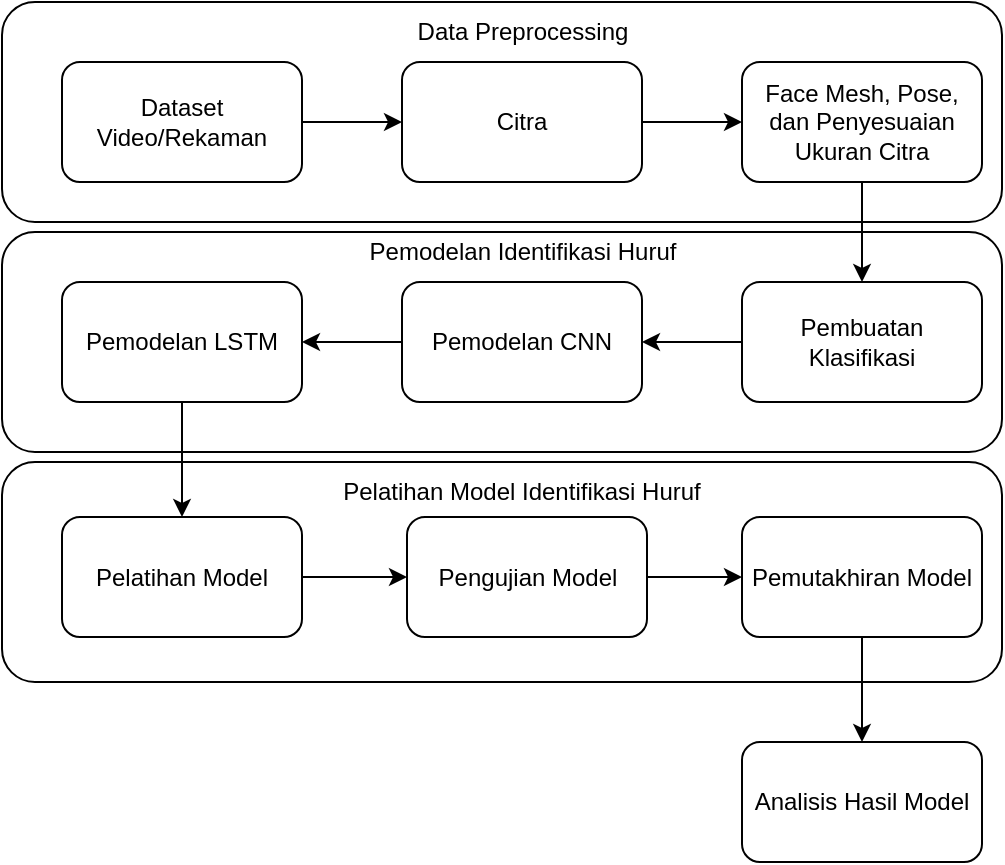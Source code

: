 <mxfile version="20.6.0" type="github" pages="2">
  <diagram id="krtiONgvCwZE9kZQAfwz" name="metodologi-a">
    <mxGraphModel dx="1038" dy="489" grid="1" gridSize="10" guides="1" tooltips="1" connect="1" arrows="1" fold="1" page="1" pageScale="1" pageWidth="827" pageHeight="1169" math="0" shadow="0">
      <root>
        <mxCell id="0" />
        <mxCell id="1" parent="0" />
        <mxCell id="3Ln-GhuqyoS-aDaGr7-3-17" value="" style="rounded=1;whiteSpace=wrap;html=1;" parent="1" vertex="1">
          <mxGeometry x="140" y="390" width="500" height="110" as="geometry" />
        </mxCell>
        <mxCell id="3Ln-GhuqyoS-aDaGr7-3-14" value="" style="rounded=1;whiteSpace=wrap;html=1;" parent="1" vertex="1">
          <mxGeometry x="140" y="275" width="500" height="110" as="geometry" />
        </mxCell>
        <mxCell id="3Ln-GhuqyoS-aDaGr7-3-12" value="" style="rounded=1;whiteSpace=wrap;html=1;" parent="1" vertex="1">
          <mxGeometry x="140" y="160" width="500" height="110" as="geometry" />
        </mxCell>
        <mxCell id="3Ln-GhuqyoS-aDaGr7-3-3" value="" style="edgeStyle=orthogonalEdgeStyle;rounded=0;orthogonalLoop=1;jettySize=auto;html=1;" parent="1" source="3Ln-GhuqyoS-aDaGr7-3-1" target="3Ln-GhuqyoS-aDaGr7-3-2" edge="1">
          <mxGeometry relative="1" as="geometry" />
        </mxCell>
        <mxCell id="3Ln-GhuqyoS-aDaGr7-3-1" value="Dataset Video/Rekaman" style="rounded=1;whiteSpace=wrap;html=1;" parent="1" vertex="1">
          <mxGeometry x="170" y="190" width="120" height="60" as="geometry" />
        </mxCell>
        <mxCell id="3Ln-GhuqyoS-aDaGr7-3-5" value="" style="edgeStyle=orthogonalEdgeStyle;rounded=0;orthogonalLoop=1;jettySize=auto;html=1;" parent="1" source="3Ln-GhuqyoS-aDaGr7-3-2" target="3Ln-GhuqyoS-aDaGr7-3-4" edge="1">
          <mxGeometry relative="1" as="geometry" />
        </mxCell>
        <mxCell id="3Ln-GhuqyoS-aDaGr7-3-2" value="Citra" style="rounded=1;whiteSpace=wrap;html=1;" parent="1" vertex="1">
          <mxGeometry x="340" y="190" width="120" height="60" as="geometry" />
        </mxCell>
        <mxCell id="3Ln-GhuqyoS-aDaGr7-3-7" value="" style="edgeStyle=orthogonalEdgeStyle;rounded=0;orthogonalLoop=1;jettySize=auto;html=1;" parent="1" source="3Ln-GhuqyoS-aDaGr7-3-4" target="3Ln-GhuqyoS-aDaGr7-3-6" edge="1">
          <mxGeometry relative="1" as="geometry" />
        </mxCell>
        <mxCell id="3Ln-GhuqyoS-aDaGr7-3-4" value="Face Mesh, Pose, dan Penyesuaian Ukuran Citra" style="rounded=1;whiteSpace=wrap;html=1;" parent="1" vertex="1">
          <mxGeometry x="510" y="190" width="120" height="60" as="geometry" />
        </mxCell>
        <mxCell id="3Ln-GhuqyoS-aDaGr7-3-9" value="" style="edgeStyle=orthogonalEdgeStyle;rounded=0;orthogonalLoop=1;jettySize=auto;html=1;" parent="1" source="3Ln-GhuqyoS-aDaGr7-3-6" target="3Ln-GhuqyoS-aDaGr7-3-8" edge="1">
          <mxGeometry relative="1" as="geometry" />
        </mxCell>
        <mxCell id="3Ln-GhuqyoS-aDaGr7-3-6" value="Pembuatan Klasifikasi" style="rounded=1;whiteSpace=wrap;html=1;" parent="1" vertex="1">
          <mxGeometry x="510" y="300" width="120" height="60" as="geometry" />
        </mxCell>
        <mxCell id="3Ln-GhuqyoS-aDaGr7-3-11" value="" style="edgeStyle=orthogonalEdgeStyle;rounded=0;orthogonalLoop=1;jettySize=auto;html=1;" parent="1" source="3Ln-GhuqyoS-aDaGr7-3-8" target="3Ln-GhuqyoS-aDaGr7-3-10" edge="1">
          <mxGeometry relative="1" as="geometry" />
        </mxCell>
        <mxCell id="3Ln-GhuqyoS-aDaGr7-3-8" value="Pemodelan CNN" style="rounded=1;whiteSpace=wrap;html=1;" parent="1" vertex="1">
          <mxGeometry x="340" y="300" width="120" height="60" as="geometry" />
        </mxCell>
        <mxCell id="3Ln-GhuqyoS-aDaGr7-3-19" style="edgeStyle=orthogonalEdgeStyle;rounded=0;orthogonalLoop=1;jettySize=auto;html=1;" parent="1" source="3Ln-GhuqyoS-aDaGr7-3-10" target="3Ln-GhuqyoS-aDaGr7-3-16" edge="1">
          <mxGeometry relative="1" as="geometry" />
        </mxCell>
        <mxCell id="3Ln-GhuqyoS-aDaGr7-3-10" value="Pemodelan LSTM" style="rounded=1;whiteSpace=wrap;html=1;" parent="1" vertex="1">
          <mxGeometry x="170" y="300" width="120" height="60" as="geometry" />
        </mxCell>
        <mxCell id="3Ln-GhuqyoS-aDaGr7-3-13" value="Data Preprocessing" style="text;html=1;strokeColor=none;fillColor=none;align=center;verticalAlign=middle;whiteSpace=wrap;rounded=0;" parent="1" vertex="1">
          <mxGeometry x="337.5" y="160" width="125" height="30" as="geometry" />
        </mxCell>
        <mxCell id="3Ln-GhuqyoS-aDaGr7-3-15" value="Pemodelan Identifikasi Huruf" style="text;html=1;strokeColor=none;fillColor=none;align=center;verticalAlign=middle;whiteSpace=wrap;rounded=0;" parent="1" vertex="1">
          <mxGeometry x="313.75" y="270" width="172.5" height="30" as="geometry" />
        </mxCell>
        <mxCell id="3Ln-GhuqyoS-aDaGr7-3-21" value="" style="edgeStyle=orthogonalEdgeStyle;rounded=0;orthogonalLoop=1;jettySize=auto;html=1;" parent="1" source="3Ln-GhuqyoS-aDaGr7-3-16" target="3Ln-GhuqyoS-aDaGr7-3-20" edge="1">
          <mxGeometry relative="1" as="geometry" />
        </mxCell>
        <mxCell id="3Ln-GhuqyoS-aDaGr7-3-16" value="Pelatihan Model" style="rounded=1;whiteSpace=wrap;html=1;" parent="1" vertex="1">
          <mxGeometry x="170" y="417.5" width="120" height="60" as="geometry" />
        </mxCell>
        <mxCell id="3Ln-GhuqyoS-aDaGr7-3-18" value="Pelatihan Model Identifikasi Huruf" style="text;html=1;strokeColor=none;fillColor=none;align=center;verticalAlign=middle;whiteSpace=wrap;rounded=0;" parent="1" vertex="1">
          <mxGeometry x="306.87" y="390" width="186.25" height="30" as="geometry" />
        </mxCell>
        <mxCell id="3Ln-GhuqyoS-aDaGr7-3-23" value="" style="edgeStyle=orthogonalEdgeStyle;rounded=0;orthogonalLoop=1;jettySize=auto;html=1;" parent="1" source="3Ln-GhuqyoS-aDaGr7-3-20" target="3Ln-GhuqyoS-aDaGr7-3-22" edge="1">
          <mxGeometry relative="1" as="geometry" />
        </mxCell>
        <mxCell id="3Ln-GhuqyoS-aDaGr7-3-20" value="Pengujian Model" style="rounded=1;whiteSpace=wrap;html=1;" parent="1" vertex="1">
          <mxGeometry x="342.5" y="417.5" width="120" height="60" as="geometry" />
        </mxCell>
        <mxCell id="3Ln-GhuqyoS-aDaGr7-3-25" value="" style="edgeStyle=orthogonalEdgeStyle;rounded=0;orthogonalLoop=1;jettySize=auto;html=1;" parent="1" source="3Ln-GhuqyoS-aDaGr7-3-22" target="3Ln-GhuqyoS-aDaGr7-3-24" edge="1">
          <mxGeometry relative="1" as="geometry" />
        </mxCell>
        <mxCell id="3Ln-GhuqyoS-aDaGr7-3-22" value="Pemutakhiran Model" style="rounded=1;whiteSpace=wrap;html=1;" parent="1" vertex="1">
          <mxGeometry x="510" y="417.5" width="120" height="60" as="geometry" />
        </mxCell>
        <mxCell id="3Ln-GhuqyoS-aDaGr7-3-24" value="Analisis Hasil Model" style="rounded=1;whiteSpace=wrap;html=1;" parent="1" vertex="1">
          <mxGeometry x="510" y="530" width="120" height="60" as="geometry" />
        </mxCell>
      </root>
    </mxGraphModel>
  </diagram>
  <diagram id="2ku8PVr4WOm1CHyFq7MV" name="metodologi-data-proc">
    <mxGraphModel dx="1038" dy="489" grid="1" gridSize="10" guides="1" tooltips="1" connect="1" arrows="1" fold="1" page="1" pageScale="1" pageWidth="827" pageHeight="1169" math="0" shadow="0">
      <root>
        <mxCell id="0" />
        <mxCell id="1" parent="0" />
        <mxCell id="PuEos_XJJQOIyXwsl5NT-1" value="" style="rounded=1;whiteSpace=wrap;html=1;" vertex="1" parent="1">
          <mxGeometry x="140" y="160" width="500" height="110" as="geometry" />
        </mxCell>
        <mxCell id="PuEos_XJJQOIyXwsl5NT-2" value="" style="edgeStyle=orthogonalEdgeStyle;rounded=0;orthogonalLoop=1;jettySize=auto;html=1;" edge="1" parent="1" source="PuEos_XJJQOIyXwsl5NT-3" target="PuEos_XJJQOIyXwsl5NT-5">
          <mxGeometry relative="1" as="geometry" />
        </mxCell>
        <mxCell id="PuEos_XJJQOIyXwsl5NT-3" value="Dataset Video/Rekaman" style="rounded=1;whiteSpace=wrap;html=1;" vertex="1" parent="1">
          <mxGeometry x="170" y="190" width="120" height="60" as="geometry" />
        </mxCell>
        <mxCell id="PuEos_XJJQOIyXwsl5NT-4" value="" style="edgeStyle=orthogonalEdgeStyle;rounded=0;orthogonalLoop=1;jettySize=auto;html=1;" edge="1" parent="1" source="PuEos_XJJQOIyXwsl5NT-5" target="PuEos_XJJQOIyXwsl5NT-6">
          <mxGeometry relative="1" as="geometry" />
        </mxCell>
        <mxCell id="PuEos_XJJQOIyXwsl5NT-5" value="Citra" style="rounded=1;whiteSpace=wrap;html=1;" vertex="1" parent="1">
          <mxGeometry x="340" y="190" width="120" height="60" as="geometry" />
        </mxCell>
        <mxCell id="PuEos_XJJQOIyXwsl5NT-6" value="Face Mesh, Pose, dan Penyesuaian Ukuran Citra" style="rounded=1;whiteSpace=wrap;html=1;" vertex="1" parent="1">
          <mxGeometry x="510" y="190" width="120" height="60" as="geometry" />
        </mxCell>
        <mxCell id="PuEos_XJJQOIyXwsl5NT-7" value="Data Preprocessing" style="text;html=1;strokeColor=none;fillColor=none;align=center;verticalAlign=middle;whiteSpace=wrap;rounded=0;" vertex="1" parent="1">
          <mxGeometry x="337.5" y="160" width="125" height="30" as="geometry" />
        </mxCell>
      </root>
    </mxGraphModel>
  </diagram>
</mxfile>
